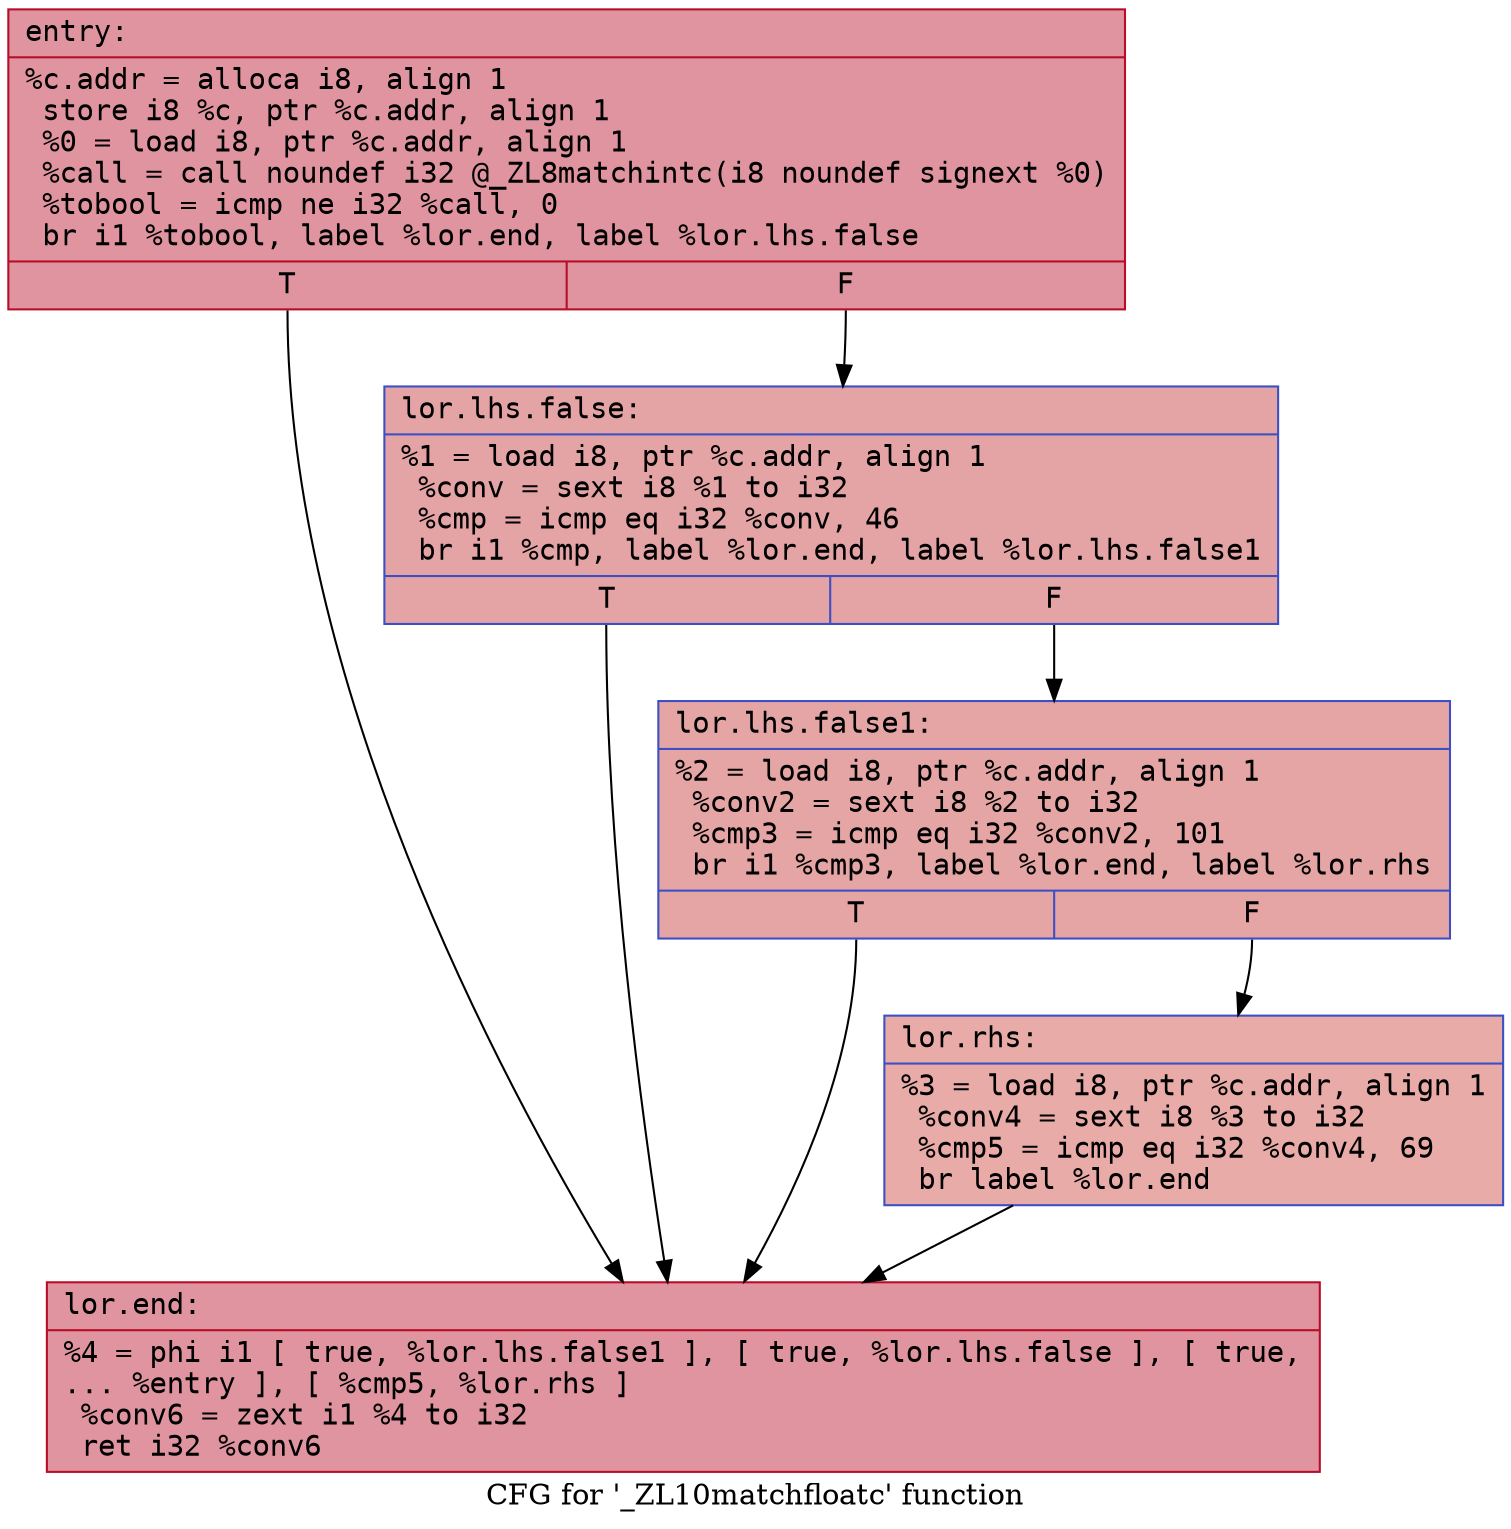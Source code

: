 digraph "CFG for '_ZL10matchfloatc' function" {
	label="CFG for '_ZL10matchfloatc' function";

	Node0x5584167ca950 [shape=record,color="#b70d28ff", style=filled, fillcolor="#b70d2870" fontname="Courier",label="{entry:\l|  %c.addr = alloca i8, align 1\l  store i8 %c, ptr %c.addr, align 1\l  %0 = load i8, ptr %c.addr, align 1\l  %call = call noundef i32 @_ZL8matchintc(i8 noundef signext %0)\l  %tobool = icmp ne i32 %call, 0\l  br i1 %tobool, label %lor.end, label %lor.lhs.false\l|{<s0>T|<s1>F}}"];
	Node0x5584167ca950:s0 -> Node0x5584167cac80[tooltip="entry -> lor.end\nProbability 62.50%" ];
	Node0x5584167ca950:s1 -> Node0x5584167cacf0[tooltip="entry -> lor.lhs.false\nProbability 37.50%" ];
	Node0x5584167cacf0 [shape=record,color="#3d50c3ff", style=filled, fillcolor="#c32e3170" fontname="Courier",label="{lor.lhs.false:\l|  %1 = load i8, ptr %c.addr, align 1\l  %conv = sext i8 %1 to i32\l  %cmp = icmp eq i32 %conv, 46\l  br i1 %cmp, label %lor.end, label %lor.lhs.false1\l|{<s0>T|<s1>F}}"];
	Node0x5584167cacf0:s0 -> Node0x5584167cac80[tooltip="lor.lhs.false -> lor.end\nProbability 50.00%" ];
	Node0x5584167cacf0:s1 -> Node0x5584167cafb0[tooltip="lor.lhs.false -> lor.lhs.false1\nProbability 50.00%" ];
	Node0x5584167cafb0 [shape=record,color="#3d50c3ff", style=filled, fillcolor="#c5333470" fontname="Courier",label="{lor.lhs.false1:\l|  %2 = load i8, ptr %c.addr, align 1\l  %conv2 = sext i8 %2 to i32\l  %cmp3 = icmp eq i32 %conv2, 101\l  br i1 %cmp3, label %lor.end, label %lor.rhs\l|{<s0>T|<s1>F}}"];
	Node0x5584167cafb0:s0 -> Node0x5584167cac80[tooltip="lor.lhs.false1 -> lor.end\nProbability 50.00%" ];
	Node0x5584167cafb0:s1 -> Node0x5584167cb2d0[tooltip="lor.lhs.false1 -> lor.rhs\nProbability 50.00%" ];
	Node0x5584167cb2d0 [shape=record,color="#3d50c3ff", style=filled, fillcolor="#cc403a70" fontname="Courier",label="{lor.rhs:\l|  %3 = load i8, ptr %c.addr, align 1\l  %conv4 = sext i8 %3 to i32\l  %cmp5 = icmp eq i32 %conv4, 69\l  br label %lor.end\l}"];
	Node0x5584167cb2d0 -> Node0x5584167cac80[tooltip="lor.rhs -> lor.end\nProbability 100.00%" ];
	Node0x5584167cac80 [shape=record,color="#b70d28ff", style=filled, fillcolor="#b70d2870" fontname="Courier",label="{lor.end:\l|  %4 = phi i1 [ true, %lor.lhs.false1 ], [ true, %lor.lhs.false ], [ true,\l... %entry ], [ %cmp5, %lor.rhs ]\l  %conv6 = zext i1 %4 to i32\l  ret i32 %conv6\l}"];
}
